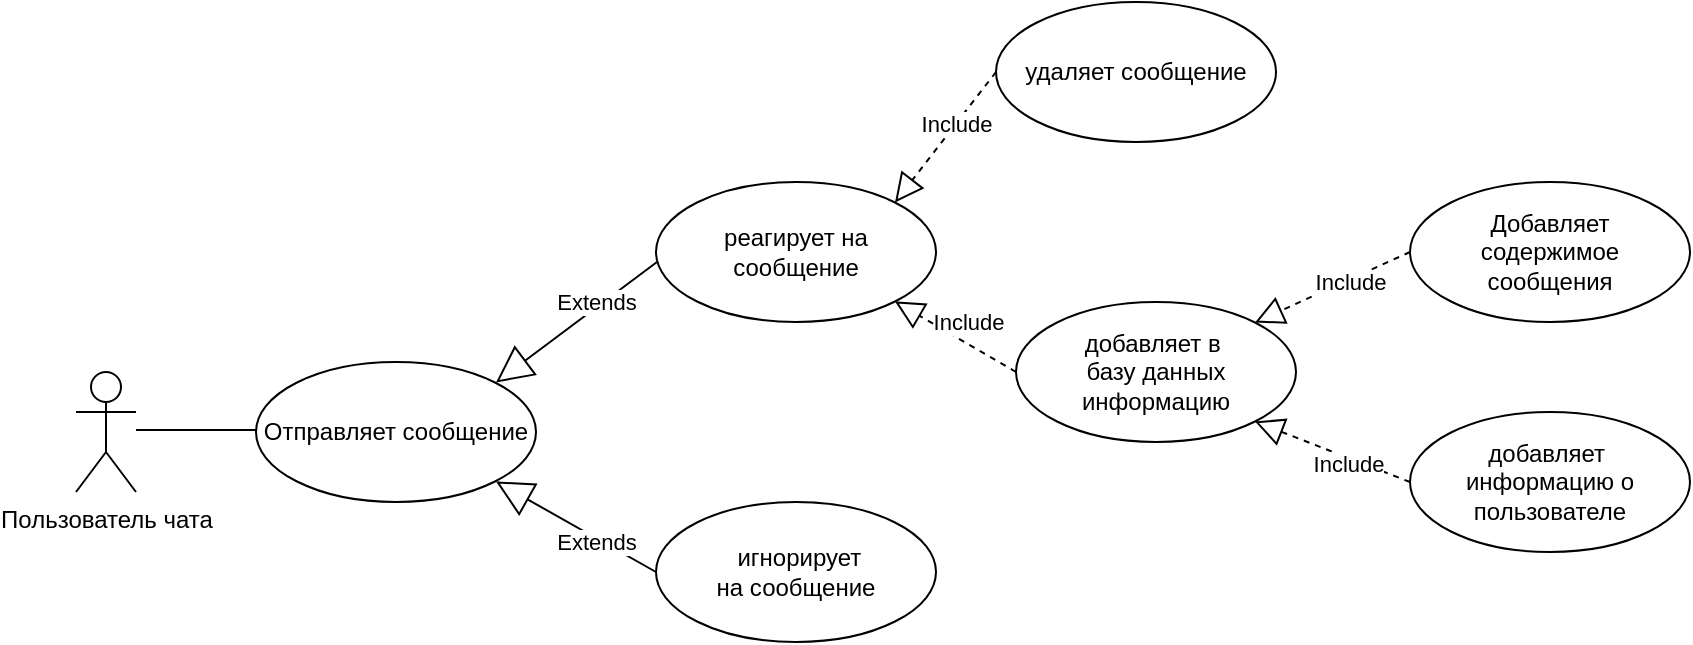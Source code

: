 <mxfile version="25.0.0">
  <diagram name="Страница — 1" id="zqSxCPnpcnzNwof7LUJl">
    <mxGraphModel dx="1034" dy="1623" grid="1" gridSize="10" guides="1" tooltips="1" connect="1" arrows="1" fold="1" page="1" pageScale="1" pageWidth="827" pageHeight="1169" math="0" shadow="0">
      <root>
        <mxCell id="0" />
        <mxCell id="1" parent="0" />
        <mxCell id="G49rWhARsW8JDznrRm-l-1" value="Пользователь чата" style="shape=umlActor;verticalLabelPosition=bottom;verticalAlign=top;html=1;" parent="1" vertex="1">
          <mxGeometry x="160" y="155" width="30" height="60" as="geometry" />
        </mxCell>
        <mxCell id="G49rWhARsW8JDznrRm-l-3" value="О&lt;span style=&quot;background-color: initial;&quot;&gt;тправляет сообщение&lt;/span&gt;" style="ellipse;whiteSpace=wrap;html=1;" parent="1" vertex="1">
          <mxGeometry x="250" y="150" width="140" height="70" as="geometry" />
        </mxCell>
        <mxCell id="G49rWhARsW8JDznrRm-l-6" value="удаляет сообщение" style="ellipse;whiteSpace=wrap;html=1;" parent="1" vertex="1">
          <mxGeometry x="620" y="-30" width="140" height="70" as="geometry" />
        </mxCell>
        <mxCell id="G49rWhARsW8JDznrRm-l-7" value="&amp;nbsp;игнорирует&lt;div&gt;на сообщение&lt;/div&gt;" style="ellipse;whiteSpace=wrap;html=1;" parent="1" vertex="1">
          <mxGeometry x="450" y="220" width="140" height="70" as="geometry" />
        </mxCell>
        <mxCell id="G49rWhARsW8JDznrRm-l-8" value="Extends" style="endArrow=block;endSize=16;endFill=0;html=1;rounded=0;entryX=1;entryY=0;entryDx=0;entryDy=0;" parent="1" edge="1">
          <mxGeometry x="-0.276" y="-2" width="160" relative="1" as="geometry">
            <mxPoint x="450.5" y="100" as="sourcePoint" />
            <mxPoint x="369.997" y="160.251" as="targetPoint" />
            <mxPoint as="offset" />
          </mxGeometry>
        </mxCell>
        <mxCell id="G49rWhARsW8JDznrRm-l-9" value="Extends" style="endArrow=block;endSize=16;endFill=0;html=1;rounded=0;exitX=0;exitY=0.5;exitDx=0;exitDy=0;entryX=1;entryY=1;entryDx=0;entryDy=0;" parent="1" source="G49rWhARsW8JDznrRm-l-7" edge="1">
          <mxGeometry x="-0.271" y="2" width="160" relative="1" as="geometry">
            <mxPoint x="480.5" y="115" as="sourcePoint" />
            <mxPoint x="369.997" y="209.749" as="targetPoint" />
            <mxPoint as="offset" />
          </mxGeometry>
        </mxCell>
        <mxCell id="G49rWhARsW8JDznrRm-l-10" value="" style="line;strokeWidth=1;fillColor=none;align=left;verticalAlign=middle;spacingTop=-1;spacingLeft=3;spacingRight=3;rotatable=0;labelPosition=right;points=[];portConstraint=eastwest;strokeColor=inherit;" parent="1" vertex="1">
          <mxGeometry x="190" y="180" width="60" height="8" as="geometry" />
        </mxCell>
        <mxCell id="G49rWhARsW8JDznrRm-l-11" value="реагирует на сообщение" style="ellipse;whiteSpace=wrap;html=1;" parent="1" vertex="1">
          <mxGeometry x="450" y="60" width="140" height="70" as="geometry" />
        </mxCell>
        <mxCell id="G49rWhARsW8JDznrRm-l-13" value="добавляет в&amp;nbsp;&lt;div&gt;базу данных&lt;/div&gt;&lt;div&gt;информацию&lt;/div&gt;" style="ellipse;whiteSpace=wrap;html=1;" parent="1" vertex="1">
          <mxGeometry x="630" y="120" width="140" height="70" as="geometry" />
        </mxCell>
        <mxCell id="G49rWhARsW8JDznrRm-l-14" value="Добавляет&lt;div&gt;содержимое&lt;br&gt;&lt;div&gt;сообщения&lt;/div&gt;&lt;/div&gt;" style="ellipse;whiteSpace=wrap;html=1;" parent="1" vertex="1">
          <mxGeometry x="827" y="60" width="140" height="70" as="geometry" />
        </mxCell>
        <mxCell id="G49rWhARsW8JDznrRm-l-15" value="добавляет&amp;nbsp;&lt;div&gt;информацию о пользователе&lt;/div&gt;" style="ellipse;whiteSpace=wrap;html=1;" parent="1" vertex="1">
          <mxGeometry x="827" y="175" width="140" height="70" as="geometry" />
        </mxCell>
        <mxCell id="G49rWhARsW8JDznrRm-l-16" value="" style="endArrow=block;dashed=1;endFill=0;endSize=12;html=1;rounded=0;exitX=0;exitY=0.5;exitDx=0;exitDy=0;entryX=1;entryY=0;entryDx=0;entryDy=0;" parent="1" source="G49rWhARsW8JDznrRm-l-6" target="G49rWhARsW8JDznrRm-l-11" edge="1">
          <mxGeometry width="160" relative="1" as="geometry">
            <mxPoint x="590" y="-20" as="sourcePoint" />
            <mxPoint x="440" y="-10" as="targetPoint" />
          </mxGeometry>
        </mxCell>
        <mxCell id="G49rWhARsW8JDznrRm-l-17" value="Include" style="edgeLabel;html=1;align=center;verticalAlign=middle;resizable=0;points=[];" parent="G49rWhARsW8JDznrRm-l-16" vertex="1" connectable="0">
          <mxGeometry x="-0.266" y="1" relative="1" as="geometry">
            <mxPoint x="-2" y="1" as="offset" />
          </mxGeometry>
        </mxCell>
        <mxCell id="G49rWhARsW8JDznrRm-l-18" value="" style="endArrow=block;dashed=1;endFill=0;endSize=12;html=1;rounded=0;exitX=0;exitY=0.5;exitDx=0;exitDy=0;entryX=1;entryY=1;entryDx=0;entryDy=0;" parent="1" source="G49rWhARsW8JDznrRm-l-13" target="G49rWhARsW8JDznrRm-l-11" edge="1">
          <mxGeometry width="160" relative="1" as="geometry">
            <mxPoint x="630" y="15" as="sourcePoint" />
            <mxPoint x="579" y="80" as="targetPoint" />
          </mxGeometry>
        </mxCell>
        <mxCell id="G49rWhARsW8JDznrRm-l-19" value="Include" style="edgeLabel;html=1;align=center;verticalAlign=middle;resizable=0;points=[];" parent="G49rWhARsW8JDznrRm-l-18" vertex="1" connectable="0">
          <mxGeometry x="-0.266" y="1" relative="1" as="geometry">
            <mxPoint x="-2" y="-13" as="offset" />
          </mxGeometry>
        </mxCell>
        <mxCell id="G49rWhARsW8JDznrRm-l-20" value="" style="endArrow=block;dashed=1;endFill=0;endSize=12;html=1;rounded=0;exitX=0;exitY=0.5;exitDx=0;exitDy=0;entryX=1;entryY=0;entryDx=0;entryDy=0;" parent="1" source="G49rWhARsW8JDznrRm-l-14" target="G49rWhARsW8JDznrRm-l-13" edge="1">
          <mxGeometry width="160" relative="1" as="geometry">
            <mxPoint x="827" y="130" as="sourcePoint" />
            <mxPoint x="766" y="115" as="targetPoint" />
          </mxGeometry>
        </mxCell>
        <mxCell id="G49rWhARsW8JDznrRm-l-21" value="Include" style="edgeLabel;html=1;align=center;verticalAlign=middle;resizable=0;points=[];" parent="G49rWhARsW8JDznrRm-l-20" vertex="1" connectable="0">
          <mxGeometry x="-0.266" y="1" relative="1" as="geometry">
            <mxPoint x="-2" y="1" as="offset" />
          </mxGeometry>
        </mxCell>
        <mxCell id="G49rWhARsW8JDznrRm-l-22" value="" style="endArrow=block;dashed=1;endFill=0;endSize=12;html=1;rounded=0;exitX=0;exitY=0.5;exitDx=0;exitDy=0;entryX=1;entryY=1;entryDx=0;entryDy=0;" parent="1" source="G49rWhARsW8JDznrRm-l-15" target="G49rWhARsW8JDznrRm-l-13" edge="1">
          <mxGeometry width="160" relative="1" as="geometry">
            <mxPoint x="837" y="105" as="sourcePoint" />
            <mxPoint x="759" y="140" as="targetPoint" />
          </mxGeometry>
        </mxCell>
        <mxCell id="G49rWhARsW8JDznrRm-l-23" value="Include" style="edgeLabel;html=1;align=center;verticalAlign=middle;resizable=0;points=[];" parent="G49rWhARsW8JDznrRm-l-22" vertex="1" connectable="0">
          <mxGeometry x="-0.266" y="1" relative="1" as="geometry">
            <mxPoint x="-2" y="1" as="offset" />
          </mxGeometry>
        </mxCell>
      </root>
    </mxGraphModel>
  </diagram>
</mxfile>
